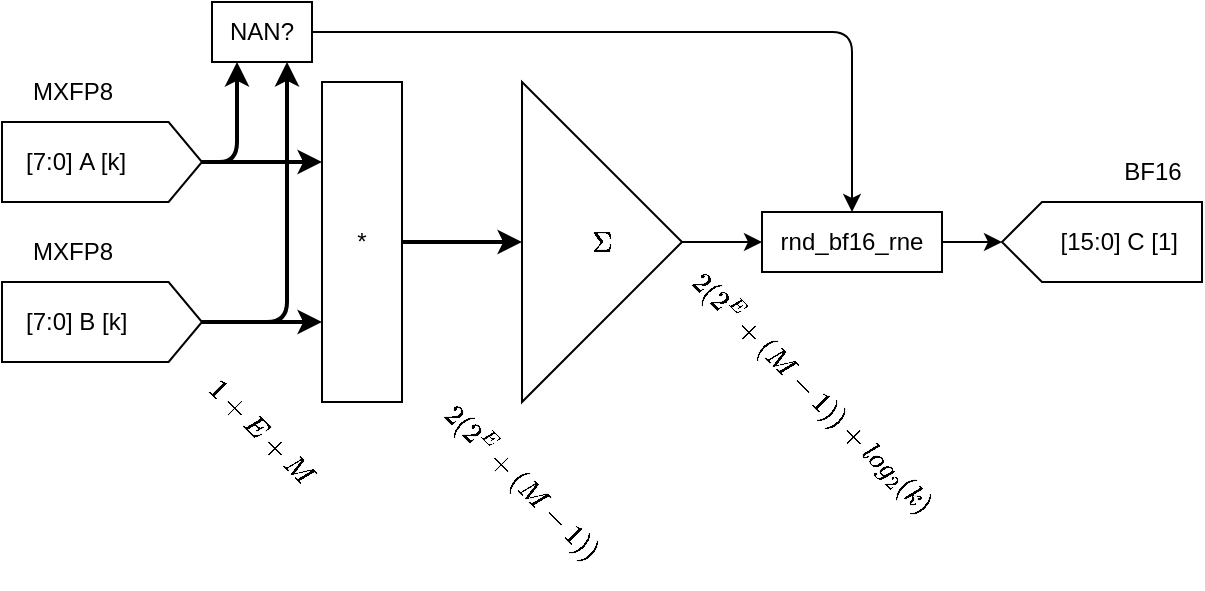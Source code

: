 <mxfile>
    <diagram id="37v83Nntvbdrm7so_rxu" name="Page-1">
        <mxGraphModel dx="657" dy="348" grid="1" gridSize="10" guides="1" tooltips="1" connect="1" arrows="1" fold="1" page="1" pageScale="1" pageWidth="850" pageHeight="1100" math="1" shadow="0">
            <root>
                <mxCell id="0"/>
                <mxCell id="1" parent="0"/>
                <mxCell id="104" style="edgeStyle=orthogonalEdgeStyle;html=1;entryX=0;entryY=0.25;entryDx=0;entryDy=0;strokeWidth=2;" parent="1" source="106" target="114" edge="1">
                    <mxGeometry relative="1" as="geometry"/>
                </mxCell>
                <mxCell id="105" style="edgeStyle=orthogonalEdgeStyle;html=1;entryX=0.25;entryY=1;entryDx=0;entryDy=0;strokeWidth=2;" parent="1" source="106" target="125" edge="1">
                    <mxGeometry relative="1" as="geometry"/>
                </mxCell>
                <mxCell id="106" value="&amp;nbsp; &amp;nbsp;[7:0]&amp;nbsp;A [k]" style="shape=offPageConnector;whiteSpace=wrap;html=1;rotation=0;direction=north;labelPosition=center;verticalLabelPosition=middle;align=left;verticalAlign=middle;size=0.167;" parent="1" vertex="1">
                    <mxGeometry x="40" y="100" width="100" height="40" as="geometry"/>
                </mxCell>
                <mxCell id="107" style="edgeStyle=orthogonalEdgeStyle;html=1;entryX=0;entryY=0.75;entryDx=0;entryDy=0;strokeWidth=2;" parent="1" source="109" target="114" edge="1">
                    <mxGeometry relative="1" as="geometry"/>
                </mxCell>
                <mxCell id="108" style="edgeStyle=orthogonalEdgeStyle;html=1;entryX=0.75;entryY=1;entryDx=0;entryDy=0;strokeWidth=2;" parent="1" source="109" target="125" edge="1">
                    <mxGeometry relative="1" as="geometry"/>
                </mxCell>
                <mxCell id="109" value="&amp;nbsp; &amp;nbsp;[7:0] B [k]" style="shape=offPageConnector;whiteSpace=wrap;html=1;rotation=0;direction=north;labelPosition=center;verticalLabelPosition=middle;align=left;verticalAlign=middle;size=0.167;" parent="1" vertex="1">
                    <mxGeometry x="40" y="180" width="100" height="40" as="geometry"/>
                </mxCell>
                <mxCell id="110" value="MXFP8" style="text;html=1;align=center;verticalAlign=middle;resizable=0;points=[];autosize=1;strokeColor=none;fillColor=none;" parent="1" vertex="1">
                    <mxGeometry x="45" y="70" width="60" height="30" as="geometry"/>
                </mxCell>
                <mxCell id="111" value="MXFP8" style="text;html=1;align=center;verticalAlign=middle;resizable=0;points=[];autosize=1;strokeColor=none;fillColor=none;" parent="1" vertex="1">
                    <mxGeometry x="45" y="150" width="60" height="30" as="geometry"/>
                </mxCell>
                <mxCell id="112" value="BF16" style="text;html=1;align=center;verticalAlign=middle;resizable=0;points=[];autosize=1;strokeColor=none;fillColor=none;" parent="1" vertex="1">
                    <mxGeometry x="590" y="110" width="50" height="30" as="geometry"/>
                </mxCell>
                <mxCell id="113" style="edgeStyle=orthogonalEdgeStyle;html=1;entryX=0;entryY=0.5;entryDx=0;entryDy=0;strokeWidth=2;" parent="1" source="114" target="116" edge="1">
                    <mxGeometry relative="1" as="geometry"/>
                </mxCell>
                <mxCell id="114" value="*" style="rounded=0;whiteSpace=wrap;html=1;" parent="1" vertex="1">
                    <mxGeometry x="200" y="80" width="40" height="160" as="geometry"/>
                </mxCell>
                <mxCell id="115" style="edgeStyle=orthogonalEdgeStyle;html=1;entryX=0;entryY=0.5;entryDx=0;entryDy=0;" parent="1" source="116" target="119" edge="1">
                    <mxGeometry relative="1" as="geometry"/>
                </mxCell>
                <mxCell id="116" value="$$\Sigma$$" style="triangle;whiteSpace=wrap;html=1;" parent="1" vertex="1">
                    <mxGeometry x="300" y="80" width="80" height="160" as="geometry"/>
                </mxCell>
                <mxCell id="117" value="[15:0] C [1]&amp;nbsp; &amp;nbsp;" style="shape=offPageConnector;whiteSpace=wrap;html=1;rotation=0;direction=south;labelPosition=center;verticalLabelPosition=middle;align=right;verticalAlign=middle;size=0.2;" parent="1" vertex="1">
                    <mxGeometry x="540" y="140" width="100" height="40" as="geometry"/>
                </mxCell>
                <mxCell id="118" style="edgeStyle=orthogonalEdgeStyle;html=1;entryX=0.5;entryY=1;entryDx=0;entryDy=0;" parent="1" source="119" target="117" edge="1">
                    <mxGeometry relative="1" as="geometry"/>
                </mxCell>
                <mxCell id="119" value="rnd_bf16_rne" style="rounded=0;whiteSpace=wrap;html=1;" parent="1" vertex="1">
                    <mxGeometry x="420" y="145" width="90" height="30" as="geometry"/>
                </mxCell>
                <mxCell id="120" value="$$2(2^E+(M-1))$$" style="text;html=1;align=center;verticalAlign=middle;resizable=0;points=[];autosize=1;strokeColor=none;fillColor=none;rotation=45;" parent="1" vertex="1">
                    <mxGeometry x="240" y="265" width="120" height="30" as="geometry"/>
                </mxCell>
                <mxCell id="121" value="$$2(2^E+(M-1)) + log_2(k)$$" style="text;html=1;align=center;verticalAlign=middle;resizable=0;points=[];autosize=1;strokeColor=none;fillColor=none;rotation=45;" parent="1" vertex="1">
                    <mxGeometry x="355" y="220" width="180" height="30" as="geometry"/>
                </mxCell>
                <mxCell id="123" value="$$1+E+M$$" style="text;html=1;align=center;verticalAlign=middle;resizable=0;points=[];autosize=1;strokeColor=none;fillColor=none;rotation=45;" parent="1" vertex="1">
                    <mxGeometry x="125" y="240" width="90" height="30" as="geometry"/>
                </mxCell>
                <mxCell id="124" style="edgeStyle=orthogonalEdgeStyle;html=1;entryX=0.5;entryY=0;entryDx=0;entryDy=0;" parent="1" source="125" target="119" edge="1">
                    <mxGeometry relative="1" as="geometry"/>
                </mxCell>
                <mxCell id="125" value="NAN?" style="rounded=0;whiteSpace=wrap;html=1;" parent="1" vertex="1">
                    <mxGeometry x="145" y="40" width="50" height="30" as="geometry"/>
                </mxCell>
            </root>
        </mxGraphModel>
    </diagram>
</mxfile>